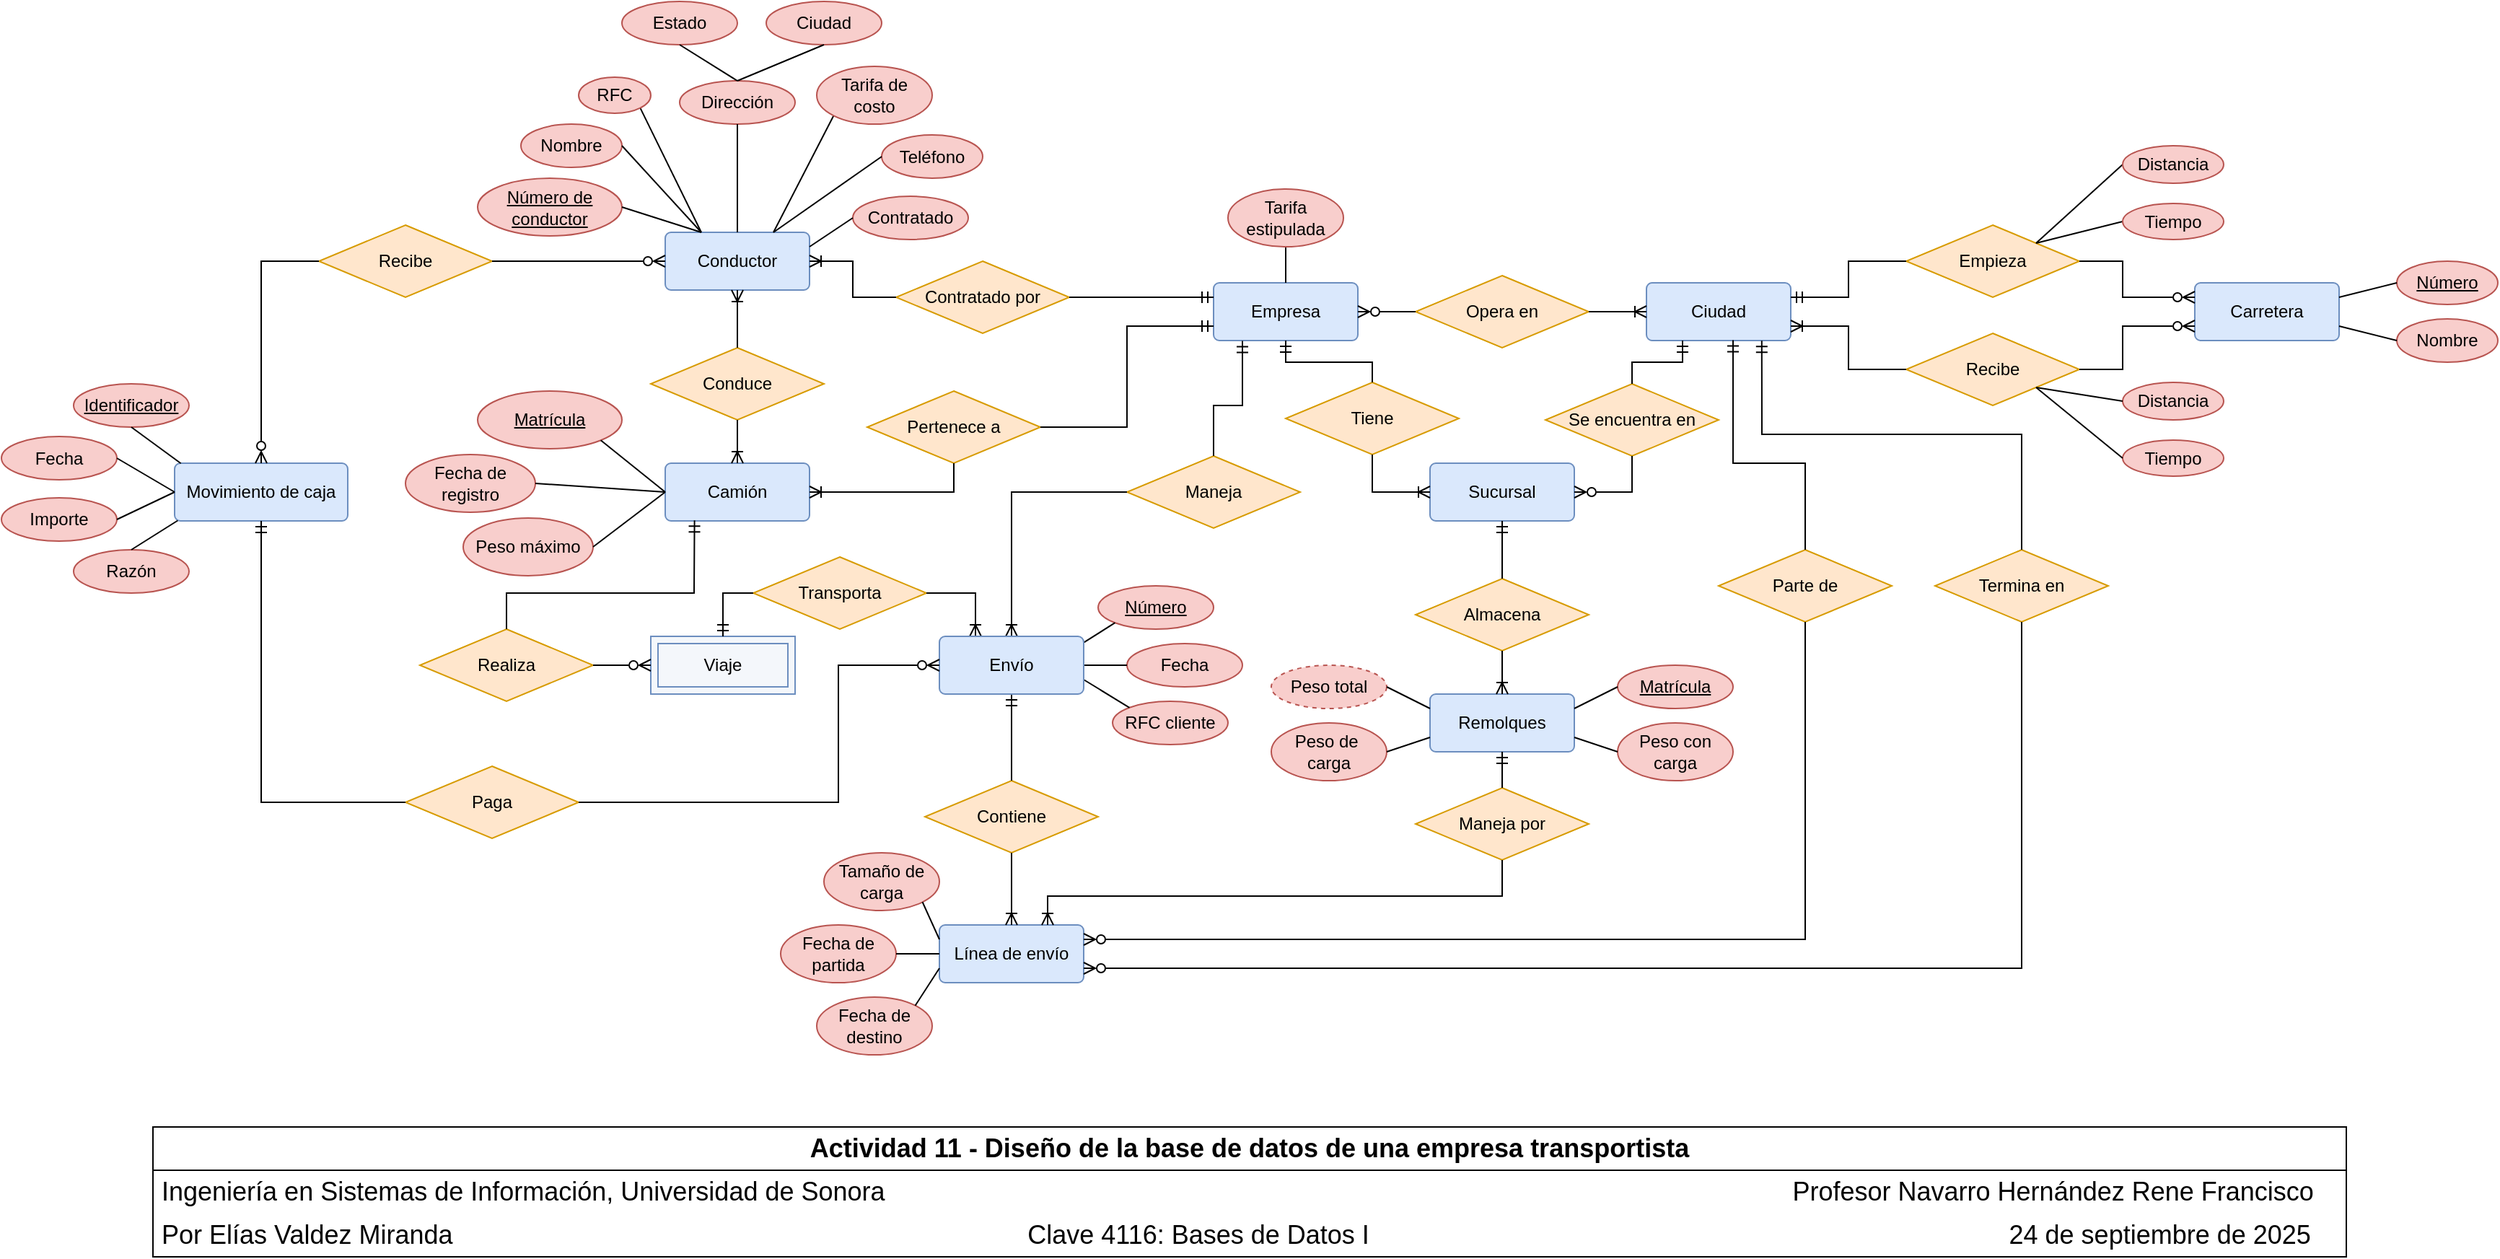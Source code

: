 <mxfile version="28.1.2">
  <diagram name="Página-1" id="q9wKB2y8I9tIrR55UYk9">
    <mxGraphModel dx="1895" dy="1400" grid="1" gridSize="10" guides="1" tooltips="1" connect="1" arrows="1" fold="1" page="1" pageScale="1" pageWidth="1800" pageHeight="950" math="0" shadow="0">
      <root>
        <mxCell id="0" />
        <mxCell id="1" parent="0" />
        <mxCell id="KSBKpyr5LSnVgIoycmXs-1" value="&lt;font style=&quot;font-size: 18px;&quot;&gt;&lt;b&gt;Actividad 11 - Diseño de la base de datos de una empresa transportista&lt;/b&gt;&lt;/font&gt;" style="swimlane;fontStyle=0;childLayout=stackLayout;horizontal=1;startSize=30;horizontalStack=0;resizeParent=1;resizeParentMax=0;resizeLast=0;collapsible=1;marginBottom=0;whiteSpace=wrap;html=1;" parent="1" vertex="1">
          <mxGeometry x="140" y="830" width="1520" height="90" as="geometry" />
        </mxCell>
        <mxCell id="KSBKpyr5LSnVgIoycmXs-3" value="&lt;font style=&quot;font-size: 18px;&quot;&gt;Ingeniería en Sistemas de Información, Universidad de Sonora&lt;span style=&quot;white-space: pre;&quot;&gt;&#x9;&lt;/span&gt;&lt;span style=&quot;white-space: pre;&quot;&gt;&#x9;&lt;/span&gt;&lt;span style=&quot;white-space: pre;&quot;&gt;&#x9;&lt;/span&gt;&lt;span style=&quot;white-space: pre;&quot;&gt;&#x9;&lt;/span&gt;&lt;span style=&quot;white-space: pre;&quot;&gt;&#x9;&lt;/span&gt;&lt;span style=&quot;white-space: pre;&quot;&gt;&#x9;&lt;/span&gt;&lt;span style=&quot;white-space: pre;&quot;&gt;&#x9;&lt;/span&gt;&lt;span style=&quot;white-space: pre;&quot;&gt;&#x9;&lt;/span&gt;&lt;span style=&quot;white-space: pre;&quot;&gt;&#x9;&lt;/span&gt;&lt;span style=&quot;white-space: pre;&quot;&gt;&#x9;&lt;/span&gt;&lt;span style=&quot;white-space: pre;&quot;&gt;&#x9;&lt;span style=&quot;white-space: pre;&quot;&gt;&#x9;&lt;/span&gt;&lt;span style=&quot;white-space: pre;&quot;&gt;&#x9;&lt;/span&gt;&lt;span style=&quot;white-space: pre;&quot;&gt;&#x9;&lt;span style=&quot;white-space: pre;&quot;&gt;&#x9;&lt;span style=&quot;white-space: pre;&quot;&gt;&#x9;&lt;/span&gt; &lt;/span&gt; &lt;/span&gt;&lt;/span&gt;Profesor Navarro Hernández Rene Francisco&lt;/font&gt;" style="text;strokeColor=none;fillColor=none;align=left;verticalAlign=middle;spacingLeft=4;spacingRight=4;overflow=hidden;points=[[0,0.5],[1,0.5]];portConstraint=eastwest;rotatable=0;whiteSpace=wrap;html=1;" parent="KSBKpyr5LSnVgIoycmXs-1" vertex="1">
          <mxGeometry y="30" width="1520" height="30" as="geometry" />
        </mxCell>
        <mxCell id="KSBKpyr5LSnVgIoycmXs-2" value="&lt;font style=&quot;font-size: 18px;&quot;&gt;Por Elías Valdez Miranda&lt;span style=&quot;white-space: pre;&quot;&gt;&#x9;&lt;/span&gt;&lt;span style=&quot;white-space: pre;&quot;&gt;&#x9;&lt;/span&gt;&lt;span style=&quot;white-space: pre;&quot;&gt;&#x9;&lt;/span&gt;&lt;span style=&quot;white-space: pre;&quot;&gt;&#x9;&lt;/span&gt;&lt;span style=&quot;white-space: pre;&quot;&gt;&#x9;&lt;/span&gt;&lt;span style=&quot;white-space: pre;&quot;&gt;&#x9;&lt;/span&gt;&lt;span style=&quot;white-space: pre;&quot;&gt;&#x9;&lt;/span&gt;&lt;span style=&quot;white-space: pre;&quot;&gt;&#x9;&lt;/span&gt;&lt;span style=&quot;white-space: pre;&quot;&gt;&#x9;&lt;/span&gt;&lt;span style=&quot;white-space: pre;&quot;&gt;&#x9;&lt;/span&gt;Clave 4116: Bases de Datos I&lt;span style=&quot;white-space: pre;&quot;&gt;&#x9;&lt;span style=&quot;white-space: pre;&quot;&gt;&#x9;&lt;/span&gt;&lt;span style=&quot;white-space: pre;&quot;&gt;&#x9;&lt;/span&gt;&lt;span style=&quot;white-space: pre;&quot;&gt;&#x9;&lt;/span&gt;&lt;span style=&quot;white-space: pre;&quot;&gt;&#x9;&lt;/span&gt;&lt;span style=&quot;white-space: pre;&quot;&gt;&#x9;&lt;/span&gt;&lt;span style=&quot;white-space: pre;&quot;&gt;&#x9;&lt;span style=&quot;white-space: pre;&quot;&gt;&#x9;&lt;span style=&quot;white-space: pre;&quot;&gt;&#x9;&lt;span style=&quot;white-space: pre;&quot;&gt;&#x9;&lt;span style=&quot;white-space: pre;&quot;&gt;&#x9;&lt;span style=&quot;white-space: pre;&quot;&gt;&#x9;&lt;/span&gt;&lt;/span&gt;&lt;/span&gt;&lt;/span&gt;&lt;/span&gt;&lt;/span&gt;&lt;/span&gt;&lt;span style=&quot;white-space: pre;&quot;&gt;24&lt;/span&gt;&amp;nbsp;de septiembre de 2025&lt;/font&gt;" style="text;strokeColor=none;fillColor=none;align=left;verticalAlign=middle;spacingLeft=4;spacingRight=4;overflow=hidden;points=[[0,0.5],[1,0.5]];portConstraint=eastwest;rotatable=0;whiteSpace=wrap;html=1;" parent="KSBKpyr5LSnVgIoycmXs-1" vertex="1">
          <mxGeometry y="60" width="1520" height="30" as="geometry" />
        </mxCell>
        <mxCell id="ZdwJ0yHTc_Pz8evwpBD1-14" value="Conductor" style="rounded=1;arcSize=10;whiteSpace=wrap;html=1;align=center;fillColor=#dae8fc;strokeColor=#6c8ebf;" parent="1" vertex="1">
          <mxGeometry x="495" y="210" width="100" height="40" as="geometry" />
        </mxCell>
        <mxCell id="k6gAkaUTkc_mp0CV5XvP-1" value="Camión" style="rounded=1;arcSize=10;whiteSpace=wrap;html=1;align=center;fillColor=#dae8fc;strokeColor=#6c8ebf;" parent="1" vertex="1">
          <mxGeometry x="495" y="370" width="100" height="40" as="geometry" />
        </mxCell>
        <mxCell id="k6gAkaUTkc_mp0CV5XvP-2" value="Empresa" style="rounded=1;arcSize=10;whiteSpace=wrap;html=1;align=center;fillColor=#dae8fc;strokeColor=#6c8ebf;" parent="1" vertex="1">
          <mxGeometry x="875" y="245" width="100" height="40" as="geometry" />
        </mxCell>
        <mxCell id="k6gAkaUTkc_mp0CV5XvP-3" value="Conduce" style="shape=rhombus;perimeter=rhombusPerimeter;whiteSpace=wrap;html=1;align=center;fillColor=#ffe6cc;strokeColor=#d79b00;" parent="1" vertex="1">
          <mxGeometry x="485" y="290" width="120" height="50" as="geometry" />
        </mxCell>
        <mxCell id="k6gAkaUTkc_mp0CV5XvP-4" value="Pertenece a" style="shape=rhombus;perimeter=rhombusPerimeter;whiteSpace=wrap;html=1;align=center;fillColor=#ffe6cc;strokeColor=#d79b00;" parent="1" vertex="1">
          <mxGeometry x="635" y="320" width="120" height="50" as="geometry" />
        </mxCell>
        <mxCell id="k6gAkaUTkc_mp0CV5XvP-5" value="Contratado por" style="shape=rhombus;perimeter=rhombusPerimeter;whiteSpace=wrap;html=1;align=center;fillColor=#ffe6cc;strokeColor=#d79b00;" parent="1" vertex="1">
          <mxGeometry x="655" y="230" width="120" height="50" as="geometry" />
        </mxCell>
        <mxCell id="k6gAkaUTkc_mp0CV5XvP-6" value="Ciudad" style="rounded=1;arcSize=10;whiteSpace=wrap;html=1;align=center;fillColor=#dae8fc;strokeColor=#6c8ebf;" parent="1" vertex="1">
          <mxGeometry x="1175" y="245" width="100" height="40" as="geometry" />
        </mxCell>
        <mxCell id="k6gAkaUTkc_mp0CV5XvP-7" value="Carretera" style="rounded=1;arcSize=10;whiteSpace=wrap;html=1;align=center;fillColor=#dae8fc;strokeColor=#6c8ebf;" parent="1" vertex="1">
          <mxGeometry x="1555" y="245" width="100" height="40" as="geometry" />
        </mxCell>
        <mxCell id="k6gAkaUTkc_mp0CV5XvP-8" value="Empieza" style="shape=rhombus;perimeter=rhombusPerimeter;whiteSpace=wrap;html=1;align=center;fillColor=#ffe6cc;strokeColor=#d79b00;" parent="1" vertex="1">
          <mxGeometry x="1355" y="205" width="120" height="50" as="geometry" />
        </mxCell>
        <mxCell id="k6gAkaUTkc_mp0CV5XvP-10" value="" style="endArrow=ERoneToMany;html=1;rounded=0;entryX=0.5;entryY=1;entryDx=0;entryDy=0;exitX=0.5;exitY=0;exitDx=0;exitDy=0;endFill=0;" parent="1" source="k6gAkaUTkc_mp0CV5XvP-3" target="ZdwJ0yHTc_Pz8evwpBD1-14" edge="1">
          <mxGeometry width="50" height="50" relative="1" as="geometry">
            <mxPoint x="575" y="390" as="sourcePoint" />
            <mxPoint x="625" y="340" as="targetPoint" />
          </mxGeometry>
        </mxCell>
        <mxCell id="k6gAkaUTkc_mp0CV5XvP-11" value="" style="endArrow=ERoneToMany;html=1;rounded=0;exitX=0.5;exitY=1;exitDx=0;exitDy=0;endFill=0;entryX=0.5;entryY=0;entryDx=0;entryDy=0;" parent="1" source="k6gAkaUTkc_mp0CV5XvP-3" target="k6gAkaUTkc_mp0CV5XvP-1" edge="1">
          <mxGeometry width="50" height="50" relative="1" as="geometry">
            <mxPoint x="575" y="390" as="sourcePoint" />
            <mxPoint x="525" y="360" as="targetPoint" />
          </mxGeometry>
        </mxCell>
        <mxCell id="k6gAkaUTkc_mp0CV5XvP-15" value="" style="endArrow=ERoneToMany;html=1;rounded=0;entryX=1;entryY=0.5;entryDx=0;entryDy=0;exitX=0;exitY=0.5;exitDx=0;exitDy=0;endFill=0;" parent="1" source="k6gAkaUTkc_mp0CV5XvP-5" target="ZdwJ0yHTc_Pz8evwpBD1-14" edge="1">
          <mxGeometry width="50" height="50" relative="1" as="geometry">
            <mxPoint x="575" y="330" as="sourcePoint" />
            <mxPoint x="625" y="280" as="targetPoint" />
            <Array as="points">
              <mxPoint x="625" y="255" />
              <mxPoint x="625" y="230" />
            </Array>
          </mxGeometry>
        </mxCell>
        <mxCell id="k6gAkaUTkc_mp0CV5XvP-16" value="" style="endArrow=ERmandOne;html=1;rounded=0;endFill=0;entryX=0;entryY=0.5;entryDx=0;entryDy=0;exitX=1;exitY=0.5;exitDx=0;exitDy=0;" parent="1" source="k6gAkaUTkc_mp0CV5XvP-5" edge="1">
          <mxGeometry width="50" height="50" relative="1" as="geometry">
            <mxPoint x="785" y="260" as="sourcePoint" />
            <mxPoint x="875" y="255.0" as="targetPoint" />
          </mxGeometry>
        </mxCell>
        <mxCell id="k6gAkaUTkc_mp0CV5XvP-17" value="" style="endArrow=ERoneToMany;html=1;rounded=0;exitX=0.5;exitY=1;exitDx=0;exitDy=0;endFill=0;entryX=1;entryY=0.5;entryDx=0;entryDy=0;" parent="1" source="k6gAkaUTkc_mp0CV5XvP-4" target="k6gAkaUTkc_mp0CV5XvP-1" edge="1">
          <mxGeometry width="50" height="50" relative="1" as="geometry">
            <mxPoint x="575" y="330" as="sourcePoint" />
            <mxPoint x="625" y="380" as="targetPoint" />
            <Array as="points">
              <mxPoint x="695" y="390" />
            </Array>
          </mxGeometry>
        </mxCell>
        <mxCell id="k6gAkaUTkc_mp0CV5XvP-18" value="" style="endArrow=ERmandOne;html=1;rounded=0;exitX=1;exitY=0.5;exitDx=0;exitDy=0;endFill=0;entryX=0;entryY=0.75;entryDx=0;entryDy=0;" parent="1" source="k6gAkaUTkc_mp0CV5XvP-4" target="k6gAkaUTkc_mp0CV5XvP-2" edge="1">
          <mxGeometry width="50" height="50" relative="1" as="geometry">
            <mxPoint x="575" y="330" as="sourcePoint" />
            <mxPoint x="825" y="320" as="targetPoint" />
            <Array as="points">
              <mxPoint x="815" y="345" />
              <mxPoint x="815" y="275" />
            </Array>
          </mxGeometry>
        </mxCell>
        <mxCell id="k6gAkaUTkc_mp0CV5XvP-19" value="Opera en" style="shape=rhombus;perimeter=rhombusPerimeter;whiteSpace=wrap;html=1;align=center;fillColor=#ffe6cc;strokeColor=#d79b00;" parent="1" vertex="1">
          <mxGeometry x="1015" y="240" width="120" height="50" as="geometry" />
        </mxCell>
        <mxCell id="k6gAkaUTkc_mp0CV5XvP-20" value="" style="endArrow=ERzeroToMany;html=1;rounded=0;exitX=0;exitY=0.5;exitDx=0;exitDy=0;endFill=0;entryX=1;entryY=0.5;entryDx=0;entryDy=0;" parent="1" source="k6gAkaUTkc_mp0CV5XvP-19" target="k6gAkaUTkc_mp0CV5XvP-2" edge="1">
          <mxGeometry width="50" height="50" relative="1" as="geometry">
            <mxPoint x="905" y="260" as="sourcePoint" />
            <mxPoint x="1005" y="270" as="targetPoint" />
          </mxGeometry>
        </mxCell>
        <mxCell id="k6gAkaUTkc_mp0CV5XvP-21" value="" style="endArrow=ERoneToMany;html=1;rounded=0;exitX=1;exitY=0.5;exitDx=0;exitDy=0;endFill=0;entryX=0;entryY=0.5;entryDx=0;entryDy=0;" parent="1" source="k6gAkaUTkc_mp0CV5XvP-19" target="k6gAkaUTkc_mp0CV5XvP-6" edge="1">
          <mxGeometry width="50" height="50" relative="1" as="geometry">
            <mxPoint x="905" y="260" as="sourcePoint" />
            <mxPoint x="1155" y="280" as="targetPoint" />
          </mxGeometry>
        </mxCell>
        <mxCell id="k6gAkaUTkc_mp0CV5XvP-22" value="" style="endArrow=ERmandOne;html=1;rounded=0;exitX=0;exitY=0.5;exitDx=0;exitDy=0;endFill=0;entryX=1;entryY=0.25;entryDx=0;entryDy=0;" parent="1" source="k6gAkaUTkc_mp0CV5XvP-8" target="k6gAkaUTkc_mp0CV5XvP-6" edge="1">
          <mxGeometry width="50" height="50" relative="1" as="geometry">
            <mxPoint x="1295" y="335" as="sourcePoint" />
            <mxPoint x="1285" y="250" as="targetPoint" />
            <Array as="points">
              <mxPoint x="1315" y="230" />
              <mxPoint x="1315" y="255" />
            </Array>
          </mxGeometry>
        </mxCell>
        <mxCell id="k6gAkaUTkc_mp0CV5XvP-23" value="" style="endArrow=ERzeroToMany;html=1;rounded=0;entryX=0;entryY=0.25;entryDx=0;entryDy=0;exitX=1;exitY=0.5;exitDx=0;exitDy=0;endFill=0;" parent="1" source="k6gAkaUTkc_mp0CV5XvP-8" target="k6gAkaUTkc_mp0CV5XvP-7" edge="1">
          <mxGeometry width="50" height="50" relative="1" as="geometry">
            <mxPoint x="1515" y="230" as="sourcePoint" />
            <mxPoint x="1425" y="285" as="targetPoint" />
            <Array as="points">
              <mxPoint x="1505" y="230" />
              <mxPoint x="1505" y="255" />
            </Array>
          </mxGeometry>
        </mxCell>
        <mxCell id="k6gAkaUTkc_mp0CV5XvP-24" value="Sucursal" style="rounded=1;arcSize=10;whiteSpace=wrap;html=1;align=center;fillColor=#dae8fc;strokeColor=#6c8ebf;" parent="1" vertex="1">
          <mxGeometry x="1025" y="370" width="100" height="40" as="geometry" />
        </mxCell>
        <mxCell id="k6gAkaUTkc_mp0CV5XvP-25" value="Almacena" style="shape=rhombus;perimeter=rhombusPerimeter;whiteSpace=wrap;html=1;align=center;fillColor=#ffe6cc;strokeColor=#d79b00;" parent="1" vertex="1">
          <mxGeometry x="1015" y="450" width="120" height="50" as="geometry" />
        </mxCell>
        <mxCell id="k6gAkaUTkc_mp0CV5XvP-26" value="Remolques" style="rounded=1;arcSize=10;whiteSpace=wrap;html=1;align=center;fillColor=#dae8fc;strokeColor=#6c8ebf;" parent="1" vertex="1">
          <mxGeometry x="1025" y="530" width="100" height="40" as="geometry" />
        </mxCell>
        <mxCell id="k6gAkaUTkc_mp0CV5XvP-29" value="Tiene" style="shape=rhombus;perimeter=rhombusPerimeter;whiteSpace=wrap;html=1;align=center;fillColor=#ffe6cc;strokeColor=#d79b00;" parent="1" vertex="1">
          <mxGeometry x="925" y="314" width="120" height="50" as="geometry" />
        </mxCell>
        <mxCell id="k6gAkaUTkc_mp0CV5XvP-30" value="Se encuentra en" style="shape=rhombus;perimeter=rhombusPerimeter;whiteSpace=wrap;html=1;align=center;fillColor=#ffe6cc;strokeColor=#d79b00;" parent="1" vertex="1">
          <mxGeometry x="1105" y="315" width="120" height="50" as="geometry" />
        </mxCell>
        <mxCell id="k6gAkaUTkc_mp0CV5XvP-31" value="" style="endArrow=ERmandOne;html=1;rounded=0;entryX=0.5;entryY=1;entryDx=0;entryDy=0;exitX=0.5;exitY=0;exitDx=0;exitDy=0;endFill=0;" parent="1" source="k6gAkaUTkc_mp0CV5XvP-29" target="k6gAkaUTkc_mp0CV5XvP-2" edge="1">
          <mxGeometry width="50" height="50" relative="1" as="geometry">
            <mxPoint x="995" y="370" as="sourcePoint" />
            <mxPoint x="1045" y="320" as="targetPoint" />
            <Array as="points">
              <mxPoint x="985" y="300" />
              <mxPoint x="925" y="300" />
            </Array>
          </mxGeometry>
        </mxCell>
        <mxCell id="k6gAkaUTkc_mp0CV5XvP-32" value="" style="endArrow=ERmandOne;html=1;rounded=0;entryX=0.25;entryY=1;entryDx=0;entryDy=0;exitX=0.5;exitY=0;exitDx=0;exitDy=0;endFill=0;" parent="1" source="k6gAkaUTkc_mp0CV5XvP-30" target="k6gAkaUTkc_mp0CV5XvP-6" edge="1">
          <mxGeometry width="50" height="50" relative="1" as="geometry">
            <mxPoint x="995" y="370" as="sourcePoint" />
            <mxPoint x="1045" y="320" as="targetPoint" />
            <Array as="points">
              <mxPoint x="1165" y="300" />
              <mxPoint x="1200" y="300" />
            </Array>
          </mxGeometry>
        </mxCell>
        <mxCell id="k6gAkaUTkc_mp0CV5XvP-33" value="" style="endArrow=ERoneToMany;html=1;rounded=0;exitX=0.5;exitY=1;exitDx=0;exitDy=0;entryX=0;entryY=0.5;entryDx=0;entryDy=0;endFill=0;" parent="1" source="k6gAkaUTkc_mp0CV5XvP-29" target="k6gAkaUTkc_mp0CV5XvP-24" edge="1">
          <mxGeometry width="50" height="50" relative="1" as="geometry">
            <mxPoint x="995" y="370" as="sourcePoint" />
            <mxPoint x="1055" y="360" as="targetPoint" />
            <Array as="points">
              <mxPoint x="985" y="390" />
            </Array>
          </mxGeometry>
        </mxCell>
        <mxCell id="k6gAkaUTkc_mp0CV5XvP-34" value="" style="endArrow=ERzeroToMany;html=1;rounded=0;exitX=0.5;exitY=1;exitDx=0;exitDy=0;endFill=0;entryX=1;entryY=0.5;entryDx=0;entryDy=0;" parent="1" source="k6gAkaUTkc_mp0CV5XvP-30" target="k6gAkaUTkc_mp0CV5XvP-24" edge="1">
          <mxGeometry width="50" height="50" relative="1" as="geometry">
            <mxPoint x="1095" y="350" as="sourcePoint" />
            <mxPoint x="1155" y="380" as="targetPoint" />
            <Array as="points">
              <mxPoint x="1165" y="390" />
            </Array>
          </mxGeometry>
        </mxCell>
        <mxCell id="k6gAkaUTkc_mp0CV5XvP-35" value="" style="endArrow=ERmandOne;html=1;rounded=0;entryX=0.5;entryY=1;entryDx=0;entryDy=0;exitX=0.5;exitY=0;exitDx=0;exitDy=0;endFill=0;" parent="1" source="k6gAkaUTkc_mp0CV5XvP-25" target="k6gAkaUTkc_mp0CV5XvP-24" edge="1">
          <mxGeometry width="50" height="50" relative="1" as="geometry">
            <mxPoint x="995" y="340" as="sourcePoint" />
            <mxPoint x="1045" y="290" as="targetPoint" />
          </mxGeometry>
        </mxCell>
        <mxCell id="k6gAkaUTkc_mp0CV5XvP-36" value="" style="endArrow=ERoneToMany;html=1;rounded=0;exitX=0.5;exitY=1;exitDx=0;exitDy=0;entryX=0.5;entryY=0;entryDx=0;entryDy=0;endFill=0;" parent="1" source="k6gAkaUTkc_mp0CV5XvP-25" target="k6gAkaUTkc_mp0CV5XvP-26" edge="1">
          <mxGeometry width="50" height="50" relative="1" as="geometry">
            <mxPoint x="995" y="340" as="sourcePoint" />
            <mxPoint x="1045" y="290" as="targetPoint" />
          </mxGeometry>
        </mxCell>
        <mxCell id="k6gAkaUTkc_mp0CV5XvP-48" value="Línea de envío" style="rounded=1;arcSize=10;whiteSpace=wrap;html=1;align=center;fillColor=#dae8fc;strokeColor=#6c8ebf;" parent="1" vertex="1">
          <mxGeometry x="685" y="690" width="100" height="40" as="geometry" />
        </mxCell>
        <mxCell id="k6gAkaUTkc_mp0CV5XvP-62" value="Movimiento de caja" style="rounded=1;arcSize=10;whiteSpace=wrap;html=1;align=center;fillColor=#dae8fc;strokeColor=#6c8ebf;" parent="1" vertex="1">
          <mxGeometry x="155" y="370" width="120" height="40" as="geometry" />
        </mxCell>
        <mxCell id="k6gAkaUTkc_mp0CV5XvP-64" value="Recibe" style="shape=rhombus;perimeter=rhombusPerimeter;whiteSpace=wrap;html=1;align=center;fillColor=#ffe6cc;strokeColor=#d79b00;" parent="1" vertex="1">
          <mxGeometry x="1355" y="280" width="120" height="50" as="geometry" />
        </mxCell>
        <mxCell id="5jimEdN-B-V5lsOgfbOn-3" value="" style="endArrow=ERoneToMany;html=1;rounded=0;entryX=1;entryY=0.75;entryDx=0;entryDy=0;endFill=0;exitX=0;exitY=0.5;exitDx=0;exitDy=0;" parent="1" source="k6gAkaUTkc_mp0CV5XvP-64" target="k6gAkaUTkc_mp0CV5XvP-6" edge="1">
          <mxGeometry width="50" height="50" relative="1" as="geometry">
            <mxPoint x="1345" y="280" as="sourcePoint" />
            <mxPoint x="1325" y="310" as="targetPoint" />
            <Array as="points">
              <mxPoint x="1315" y="305" />
              <mxPoint x="1315" y="275" />
            </Array>
          </mxGeometry>
        </mxCell>
        <mxCell id="5jimEdN-B-V5lsOgfbOn-4" value="" style="endArrow=ERzeroToMany;html=1;rounded=0;exitX=1;exitY=0.5;exitDx=0;exitDy=0;endFill=0;entryX=0;entryY=0.75;entryDx=0;entryDy=0;" parent="1" source="k6gAkaUTkc_mp0CV5XvP-64" target="k6gAkaUTkc_mp0CV5XvP-7" edge="1">
          <mxGeometry width="50" height="50" relative="1" as="geometry">
            <mxPoint x="1355" y="360" as="sourcePoint" />
            <mxPoint x="1525" y="290" as="targetPoint" />
            <Array as="points">
              <mxPoint x="1505" y="305" />
              <mxPoint x="1505" y="275" />
            </Array>
          </mxGeometry>
        </mxCell>
        <mxCell id="5jimEdN-B-V5lsOgfbOn-5" value="Maneja" style="shape=rhombus;perimeter=rhombusPerimeter;whiteSpace=wrap;html=1;align=center;fillColor=#ffe6cc;strokeColor=#d79b00;" parent="1" vertex="1">
          <mxGeometry x="815" y="365" width="120" height="50" as="geometry" />
        </mxCell>
        <mxCell id="5jimEdN-B-V5lsOgfbOn-6" value="" style="endArrow=ERmandOne;html=1;rounded=0;exitX=0.5;exitY=0;exitDx=0;exitDy=0;endFill=0;entryX=0.2;entryY=1.005;entryDx=0;entryDy=0;entryPerimeter=0;" parent="1" source="5jimEdN-B-V5lsOgfbOn-5" target="k6gAkaUTkc_mp0CV5XvP-2" edge="1">
          <mxGeometry width="50" height="50" relative="1" as="geometry">
            <mxPoint x="895" y="360" as="sourcePoint" />
            <mxPoint x="895" y="290" as="targetPoint" />
            <Array as="points">
              <mxPoint x="875" y="330" />
              <mxPoint x="895" y="330" />
            </Array>
          </mxGeometry>
        </mxCell>
        <mxCell id="5jimEdN-B-V5lsOgfbOn-7" value="" style="endArrow=ERoneToMany;html=1;rounded=0;exitX=0;exitY=0.5;exitDx=0;exitDy=0;endFill=0;entryX=0.5;entryY=0;entryDx=0;entryDy=0;" parent="1" source="5jimEdN-B-V5lsOgfbOn-5" target="k6gAkaUTkc_mp0CV5XvP-37" edge="1">
          <mxGeometry width="50" height="50" relative="1" as="geometry">
            <mxPoint x="785" y="495" as="sourcePoint" />
            <mxPoint x="725" y="460" as="targetPoint" />
            <Array as="points">
              <mxPoint x="735" y="390" />
            </Array>
          </mxGeometry>
        </mxCell>
        <mxCell id="5jimEdN-B-V5lsOgfbOn-10" value="Maneja por" style="shape=rhombus;perimeter=rhombusPerimeter;whiteSpace=wrap;html=1;align=center;fillColor=#ffe6cc;strokeColor=#d79b00;" parent="1" vertex="1">
          <mxGeometry x="1015" y="595" width="120" height="50" as="geometry" />
        </mxCell>
        <mxCell id="5jimEdN-B-V5lsOgfbOn-11" value="" style="endArrow=ERmandOne;html=1;rounded=0;entryX=0.5;entryY=1;entryDx=0;entryDy=0;exitX=0.5;exitY=0;exitDx=0;exitDy=0;endFill=0;" parent="1" source="5jimEdN-B-V5lsOgfbOn-10" target="k6gAkaUTkc_mp0CV5XvP-26" edge="1">
          <mxGeometry width="50" height="50" relative="1" as="geometry">
            <mxPoint x="915" y="510" as="sourcePoint" />
            <mxPoint x="965" y="460" as="targetPoint" />
          </mxGeometry>
        </mxCell>
        <mxCell id="5jimEdN-B-V5lsOgfbOn-17" value="Viaje" style="shape=ext;margin=3;double=1;whiteSpace=wrap;html=1;align=center;fillColor=light-dark(#f4f7fb, #1d293b);strokeColor=#6c8ebf;" parent="1" vertex="1">
          <mxGeometry x="485" y="490" width="100" height="40" as="geometry" />
        </mxCell>
        <mxCell id="5jimEdN-B-V5lsOgfbOn-18" value="" style="endArrow=ERoneToMany;html=1;rounded=0;entryX=0.75;entryY=0;entryDx=0;entryDy=0;endFill=0;exitX=0.5;exitY=1;exitDx=0;exitDy=0;" parent="1" source="5jimEdN-B-V5lsOgfbOn-10" target="k6gAkaUTkc_mp0CV5XvP-48" edge="1">
          <mxGeometry width="50" height="50" relative="1" as="geometry">
            <mxPoint x="905" y="660" as="sourcePoint" />
            <mxPoint x="875" y="450" as="targetPoint" />
            <Array as="points">
              <mxPoint x="1075" y="670" />
              <mxPoint x="760" y="670" />
            </Array>
          </mxGeometry>
        </mxCell>
        <mxCell id="5jimEdN-B-V5lsOgfbOn-19" value="Transporta" style="shape=rhombus;perimeter=rhombusPerimeter;whiteSpace=wrap;html=1;align=center;fillColor=#ffe6cc;strokeColor=#d79b00;" parent="1" vertex="1">
          <mxGeometry x="556" y="435" width="120" height="50" as="geometry" />
        </mxCell>
        <mxCell id="5jimEdN-B-V5lsOgfbOn-20" value="Contiene" style="shape=rhombus;perimeter=rhombusPerimeter;whiteSpace=wrap;html=1;align=center;fillColor=#ffe6cc;strokeColor=#d79b00;" parent="1" vertex="1">
          <mxGeometry x="675" y="590" width="120" height="50" as="geometry" />
        </mxCell>
        <mxCell id="5jimEdN-B-V5lsOgfbOn-21" value="Realiza" style="shape=rhombus;perimeter=rhombusPerimeter;whiteSpace=wrap;html=1;align=center;fillColor=#ffe6cc;strokeColor=#d79b00;" parent="1" vertex="1">
          <mxGeometry x="325" y="485" width="120" height="50" as="geometry" />
        </mxCell>
        <mxCell id="5jimEdN-B-V5lsOgfbOn-25" value="" style="endArrow=ERmandOne;html=1;rounded=0;entryX=0.5;entryY=1;entryDx=0;entryDy=0;exitX=0.5;exitY=0;exitDx=0;exitDy=0;endFill=0;" parent="1" source="5jimEdN-B-V5lsOgfbOn-20" target="k6gAkaUTkc_mp0CV5XvP-37" edge="1">
          <mxGeometry width="50" height="50" relative="1" as="geometry">
            <mxPoint x="715" y="580" as="sourcePoint" />
            <mxPoint x="765" y="530" as="targetPoint" />
          </mxGeometry>
        </mxCell>
        <mxCell id="5jimEdN-B-V5lsOgfbOn-30" value="" style="endArrow=ERoneToMany;html=1;rounded=0;exitX=0.5;exitY=1;exitDx=0;exitDy=0;endFill=0;entryX=0.5;entryY=0;entryDx=0;entryDy=0;" parent="1" source="5jimEdN-B-V5lsOgfbOn-20" target="k6gAkaUTkc_mp0CV5XvP-48" edge="1">
          <mxGeometry width="50" height="50" relative="1" as="geometry">
            <mxPoint x="675" y="580" as="sourcePoint" />
            <mxPoint x="765" y="660" as="targetPoint" />
          </mxGeometry>
        </mxCell>
        <mxCell id="5jimEdN-B-V5lsOgfbOn-34" value="Parte de" style="shape=rhombus;perimeter=rhombusPerimeter;whiteSpace=wrap;html=1;align=center;fillColor=#ffe6cc;strokeColor=#d79b00;" parent="1" vertex="1">
          <mxGeometry x="1225" y="430" width="120" height="50" as="geometry" />
        </mxCell>
        <mxCell id="5jimEdN-B-V5lsOgfbOn-35" value="Termina en" style="shape=rhombus;perimeter=rhombusPerimeter;whiteSpace=wrap;html=1;align=center;fillColor=#ffe6cc;strokeColor=#d79b00;" parent="1" vertex="1">
          <mxGeometry x="1375" y="430" width="120" height="50" as="geometry" />
        </mxCell>
        <mxCell id="5jimEdN-B-V5lsOgfbOn-38" value="" style="endArrow=ERmandOne;html=1;rounded=0;entryX=0.6;entryY=0.995;entryDx=0;entryDy=0;exitX=0.5;exitY=0;exitDx=0;exitDy=0;endFill=0;entryPerimeter=0;" parent="1" source="5jimEdN-B-V5lsOgfbOn-34" target="k6gAkaUTkc_mp0CV5XvP-6" edge="1">
          <mxGeometry width="50" height="50" relative="1" as="geometry">
            <mxPoint x="1135" y="480" as="sourcePoint" />
            <mxPoint x="1185" y="430" as="targetPoint" />
            <Array as="points">
              <mxPoint x="1285" y="370" />
              <mxPoint x="1235" y="370" />
            </Array>
          </mxGeometry>
        </mxCell>
        <mxCell id="5jimEdN-B-V5lsOgfbOn-39" value="" style="endArrow=ERmandOne;html=1;rounded=0;entryX=0.799;entryY=1.002;entryDx=0;entryDy=0;exitX=0.5;exitY=0;exitDx=0;exitDy=0;endFill=0;entryPerimeter=0;" parent="1" source="5jimEdN-B-V5lsOgfbOn-35" target="k6gAkaUTkc_mp0CV5XvP-6" edge="1">
          <mxGeometry width="50" height="50" relative="1" as="geometry">
            <mxPoint x="1135" y="480" as="sourcePoint" />
            <mxPoint x="1185" y="430" as="targetPoint" />
            <Array as="points">
              <mxPoint x="1435" y="350" />
              <mxPoint x="1255" y="350" />
            </Array>
          </mxGeometry>
        </mxCell>
        <mxCell id="5jimEdN-B-V5lsOgfbOn-40" value="Paga" style="shape=rhombus;perimeter=rhombusPerimeter;whiteSpace=wrap;html=1;align=center;fillColor=#ffe6cc;strokeColor=#d79b00;" parent="1" vertex="1">
          <mxGeometry x="315" y="580" width="120" height="50" as="geometry" />
        </mxCell>
        <mxCell id="5jimEdN-B-V5lsOgfbOn-41" value="Recibe" style="shape=rhombus;perimeter=rhombusPerimeter;whiteSpace=wrap;html=1;align=center;fillColor=#ffe6cc;strokeColor=#d79b00;" parent="1" vertex="1">
          <mxGeometry x="255" y="205" width="120" height="50" as="geometry" />
        </mxCell>
        <mxCell id="5jimEdN-B-V5lsOgfbOn-42" value="" style="endArrow=ERzeroToMany;html=1;rounded=0;entryX=0.5;entryY=0;entryDx=0;entryDy=0;endFill=0;exitX=0;exitY=0.5;exitDx=0;exitDy=0;" parent="1" source="5jimEdN-B-V5lsOgfbOn-41" target="k6gAkaUTkc_mp0CV5XvP-62" edge="1">
          <mxGeometry width="50" height="50" relative="1" as="geometry">
            <mxPoint x="225" y="320" as="sourcePoint" />
            <mxPoint x="755" y="450" as="targetPoint" />
            <Array as="points">
              <mxPoint x="215" y="230" />
            </Array>
          </mxGeometry>
        </mxCell>
        <mxCell id="5jimEdN-B-V5lsOgfbOn-43" value="" style="endArrow=ERzeroToMany;html=1;rounded=0;exitX=1;exitY=0.5;exitDx=0;exitDy=0;entryX=0;entryY=0.5;entryDx=0;entryDy=0;endFill=0;" parent="1" source="5jimEdN-B-V5lsOgfbOn-41" target="ZdwJ0yHTc_Pz8evwpBD1-14" edge="1">
          <mxGeometry width="50" height="50" relative="1" as="geometry">
            <mxPoint x="615" y="500" as="sourcePoint" />
            <mxPoint x="665" y="450" as="targetPoint" />
          </mxGeometry>
        </mxCell>
        <mxCell id="5jimEdN-B-V5lsOgfbOn-45" value="" style="endArrow=ERmandOne;html=1;rounded=0;entryX=0.5;entryY=1;entryDx=0;entryDy=0;endFill=0;exitX=0;exitY=0.5;exitDx=0;exitDy=0;" parent="1" source="5jimEdN-B-V5lsOgfbOn-40" target="k6gAkaUTkc_mp0CV5XvP-62" edge="1">
          <mxGeometry width="50" height="50" relative="1" as="geometry">
            <mxPoint x="125" y="570" as="sourcePoint" />
            <mxPoint x="305" y="480" as="targetPoint" />
            <Array as="points">
              <mxPoint x="215" y="605" />
            </Array>
          </mxGeometry>
        </mxCell>
        <mxCell id="5jimEdN-B-V5lsOgfbOn-47" value="" style="endArrow=ERoneToMany;html=1;rounded=0;entryX=0.25;entryY=0;entryDx=0;entryDy=0;exitX=1;exitY=0.5;exitDx=0;exitDy=0;endFill=0;" parent="1" source="5jimEdN-B-V5lsOgfbOn-19" target="k6gAkaUTkc_mp0CV5XvP-37" edge="1">
          <mxGeometry width="50" height="50" relative="1" as="geometry">
            <mxPoint x="545" y="530" as="sourcePoint" />
            <mxPoint x="595" y="480" as="targetPoint" />
            <Array as="points">
              <mxPoint x="710" y="460" />
            </Array>
          </mxGeometry>
        </mxCell>
        <mxCell id="5jimEdN-B-V5lsOgfbOn-48" value="" style="endArrow=ERmandOne;html=1;rounded=0;entryX=0.203;entryY=0.99;entryDx=0;entryDy=0;exitX=0.5;exitY=0;exitDx=0;exitDy=0;endFill=0;entryPerimeter=0;" parent="1" source="5jimEdN-B-V5lsOgfbOn-21" target="k6gAkaUTkc_mp0CV5XvP-1" edge="1">
          <mxGeometry width="50" height="50" relative="1" as="geometry">
            <mxPoint x="545" y="530" as="sourcePoint" />
            <mxPoint x="595" y="480" as="targetPoint" />
            <Array as="points">
              <mxPoint x="385" y="460" />
              <mxPoint x="515" y="460" />
            </Array>
          </mxGeometry>
        </mxCell>
        <mxCell id="5jimEdN-B-V5lsOgfbOn-49" value="" style="endArrow=ERzeroToMany;html=1;rounded=0;exitX=1;exitY=0.5;exitDx=0;exitDy=0;entryX=0;entryY=0.5;entryDx=0;entryDy=0;endFill=0;" parent="1" source="5jimEdN-B-V5lsOgfbOn-21" target="5jimEdN-B-V5lsOgfbOn-17" edge="1">
          <mxGeometry width="50" height="50" relative="1" as="geometry">
            <mxPoint x="545" y="530" as="sourcePoint" />
            <mxPoint x="595" y="480" as="targetPoint" />
          </mxGeometry>
        </mxCell>
        <mxCell id="5jimEdN-B-V5lsOgfbOn-50" value="" style="endArrow=ERmandOne;html=1;rounded=0;exitX=0;exitY=0.5;exitDx=0;exitDy=0;endFill=0;entryX=0.5;entryY=0;entryDx=0;entryDy=0;" parent="1" source="5jimEdN-B-V5lsOgfbOn-19" target="5jimEdN-B-V5lsOgfbOn-17" edge="1">
          <mxGeometry width="50" height="50" relative="1" as="geometry">
            <mxPoint x="545" y="530" as="sourcePoint" />
            <mxPoint x="525" y="480" as="targetPoint" />
            <Array as="points">
              <mxPoint x="535" y="460" />
            </Array>
          </mxGeometry>
        </mxCell>
        <mxCell id="XFZ_bY-56fwhlHVYq8WO-1" value="Fecha de registro" style="ellipse;whiteSpace=wrap;html=1;align=center;fillColor=#f8cecc;strokeColor=#b85450;" parent="1" vertex="1">
          <mxGeometry x="315" y="364" width="90" height="40" as="geometry" />
        </mxCell>
        <mxCell id="XFZ_bY-56fwhlHVYq8WO-2" value="Matrícula" style="ellipse;whiteSpace=wrap;html=1;align=center;fontStyle=4;fillColor=#f8cecc;strokeColor=#b85450;" parent="1" vertex="1">
          <mxGeometry x="365" y="320" width="100" height="40" as="geometry" />
        </mxCell>
        <mxCell id="XFZ_bY-56fwhlHVYq8WO-3" value="Peso máximo" style="ellipse;whiteSpace=wrap;html=1;align=center;fillColor=#f8cecc;strokeColor=#b85450;" parent="1" vertex="1">
          <mxGeometry x="355" y="408" width="90" height="40" as="geometry" />
        </mxCell>
        <mxCell id="XFZ_bY-56fwhlHVYq8WO-4" value="" style="endArrow=none;html=1;rounded=0;entryX=1;entryY=1;entryDx=0;entryDy=0;exitX=0;exitY=0.5;exitDx=0;exitDy=0;" parent="1" source="k6gAkaUTkc_mp0CV5XvP-1" target="XFZ_bY-56fwhlHVYq8WO-2" edge="1">
          <mxGeometry width="50" height="50" relative="1" as="geometry">
            <mxPoint x="285" y="380" as="sourcePoint" />
            <mxPoint x="335" y="330" as="targetPoint" />
          </mxGeometry>
        </mxCell>
        <mxCell id="XFZ_bY-56fwhlHVYq8WO-5" value="" style="endArrow=none;html=1;rounded=0;exitX=1;exitY=0.5;exitDx=0;exitDy=0;entryX=0;entryY=0.5;entryDx=0;entryDy=0;" parent="1" source="XFZ_bY-56fwhlHVYq8WO-1" target="k6gAkaUTkc_mp0CV5XvP-1" edge="1">
          <mxGeometry width="50" height="50" relative="1" as="geometry">
            <mxPoint x="285" y="380" as="sourcePoint" />
            <mxPoint x="335" y="330" as="targetPoint" />
          </mxGeometry>
        </mxCell>
        <mxCell id="XFZ_bY-56fwhlHVYq8WO-6" value="" style="endArrow=none;html=1;rounded=0;entryX=0;entryY=0.5;entryDx=0;entryDy=0;exitX=1;exitY=0.5;exitDx=0;exitDy=0;" parent="1" source="XFZ_bY-56fwhlHVYq8WO-3" target="k6gAkaUTkc_mp0CV5XvP-1" edge="1">
          <mxGeometry width="50" height="50" relative="1" as="geometry">
            <mxPoint x="355" y="430" as="sourcePoint" />
            <mxPoint x="405" y="380" as="targetPoint" />
          </mxGeometry>
        </mxCell>
        <mxCell id="XFZ_bY-56fwhlHVYq8WO-7" value="" style="endArrow=none;html=1;rounded=0;exitX=0.5;exitY=0;exitDx=0;exitDy=0;entryX=0.5;entryY=1;entryDx=0;entryDy=0;" parent="1" source="k6gAkaUTkc_mp0CV5XvP-2" target="XFZ_bY-56fwhlHVYq8WO-8" edge="1">
          <mxGeometry width="50" height="50" relative="1" as="geometry">
            <mxPoint x="570" y="248" as="sourcePoint" />
            <mxPoint x="545" y="240" as="targetPoint" />
          </mxGeometry>
        </mxCell>
        <mxCell id="XFZ_bY-56fwhlHVYq8WO-8" value="Tarifa estipulada" style="ellipse;whiteSpace=wrap;html=1;align=center;fillColor=#f8cecc;strokeColor=#b85450;" parent="1" vertex="1">
          <mxGeometry x="885" y="180" width="80" height="40" as="geometry" />
        </mxCell>
        <mxCell id="XFZ_bY-56fwhlHVYq8WO-11" value="Número de conductor" style="ellipse;whiteSpace=wrap;html=1;align=center;fontStyle=4;fillColor=#f8cecc;strokeColor=#b85450;" parent="1" vertex="1">
          <mxGeometry x="365" y="172.5" width="100" height="40" as="geometry" />
        </mxCell>
        <mxCell id="XFZ_bY-56fwhlHVYq8WO-12" value="Nombre" style="ellipse;whiteSpace=wrap;html=1;align=center;fillColor=#f8cecc;strokeColor=#b85450;" parent="1" vertex="1">
          <mxGeometry x="395" y="135" width="70" height="30" as="geometry" />
        </mxCell>
        <mxCell id="XFZ_bY-56fwhlHVYq8WO-13" value="" style="endArrow=none;html=1;rounded=0;exitX=0.25;exitY=0;exitDx=0;exitDy=0;entryX=1;entryY=1;entryDx=0;entryDy=0;" parent="1" source="ZdwJ0yHTc_Pz8evwpBD1-14" target="Sdfdn7-9RXj5G68LIbd9-5" edge="1">
          <mxGeometry width="50" height="50" relative="1" as="geometry">
            <mxPoint x="455" y="320" as="sourcePoint" />
            <mxPoint x="483.284" y="129.142" as="targetPoint" />
          </mxGeometry>
        </mxCell>
        <mxCell id="XFZ_bY-56fwhlHVYq8WO-16" value="Dirección" style="ellipse;whiteSpace=wrap;html=1;align=center;fillColor=#f8cecc;strokeColor=#b85450;" parent="1" vertex="1">
          <mxGeometry x="505" y="105" width="80" height="30" as="geometry" />
        </mxCell>
        <mxCell id="XFZ_bY-56fwhlHVYq8WO-17" value="Teléfono" style="ellipse;whiteSpace=wrap;html=1;align=center;fillColor=#f8cecc;strokeColor=#b85450;" parent="1" vertex="1">
          <mxGeometry x="645" y="142.5" width="70" height="30" as="geometry" />
        </mxCell>
        <mxCell id="XFZ_bY-56fwhlHVYq8WO-18" value="Contratado" style="ellipse;whiteSpace=wrap;html=1;align=center;fillColor=#f8cecc;strokeColor=#b85450;" parent="1" vertex="1">
          <mxGeometry x="625" y="185" width="80" height="30" as="geometry" />
        </mxCell>
        <mxCell id="XFZ_bY-56fwhlHVYq8WO-19" value="Ciudad" style="ellipse;whiteSpace=wrap;html=1;align=center;fillColor=#f8cecc;strokeColor=#b85450;" parent="1" vertex="1">
          <mxGeometry x="565" y="50" width="80" height="30" as="geometry" />
        </mxCell>
        <mxCell id="XFZ_bY-56fwhlHVYq8WO-20" value="Estado" style="ellipse;whiteSpace=wrap;html=1;align=center;fillColor=#f8cecc;strokeColor=#b85450;" parent="1" vertex="1">
          <mxGeometry x="465" y="50" width="80" height="30" as="geometry" />
        </mxCell>
        <mxCell id="XFZ_bY-56fwhlHVYq8WO-21" value="" style="endArrow=none;html=1;rounded=0;entryX=0.5;entryY=1;entryDx=0;entryDy=0;exitX=0.5;exitY=0;exitDx=0;exitDy=0;" parent="1" source="XFZ_bY-56fwhlHVYq8WO-16" target="XFZ_bY-56fwhlHVYq8WO-19" edge="1">
          <mxGeometry width="50" height="50" relative="1" as="geometry">
            <mxPoint x="605" y="220" as="sourcePoint" />
            <mxPoint x="655" y="170" as="targetPoint" />
          </mxGeometry>
        </mxCell>
        <mxCell id="XFZ_bY-56fwhlHVYq8WO-22" value="" style="endArrow=none;html=1;rounded=0;entryX=0.5;entryY=1;entryDx=0;entryDy=0;exitX=0.5;exitY=0;exitDx=0;exitDy=0;" parent="1" source="XFZ_bY-56fwhlHVYq8WO-16" target="XFZ_bY-56fwhlHVYq8WO-20" edge="1">
          <mxGeometry width="50" height="50" relative="1" as="geometry">
            <mxPoint x="605" y="190" as="sourcePoint" />
            <mxPoint x="655" y="140" as="targetPoint" />
          </mxGeometry>
        </mxCell>
        <mxCell id="XFZ_bY-56fwhlHVYq8WO-23" value="" style="endArrow=none;html=1;rounded=0;exitX=0.25;exitY=0;exitDx=0;exitDy=0;entryX=1;entryY=0.5;entryDx=0;entryDy=0;" parent="1" source="ZdwJ0yHTc_Pz8evwpBD1-14" target="XFZ_bY-56fwhlHVYq8WO-11" edge="1">
          <mxGeometry width="50" height="50" relative="1" as="geometry">
            <mxPoint x="625" y="190" as="sourcePoint" />
            <mxPoint x="675" y="140" as="targetPoint" />
          </mxGeometry>
        </mxCell>
        <mxCell id="XFZ_bY-56fwhlHVYq8WO-24" value="" style="endArrow=none;html=1;rounded=0;entryX=1;entryY=0.5;entryDx=0;entryDy=0;exitX=0.25;exitY=0;exitDx=0;exitDy=0;" parent="1" source="ZdwJ0yHTc_Pz8evwpBD1-14" target="XFZ_bY-56fwhlHVYq8WO-12" edge="1">
          <mxGeometry width="50" height="50" relative="1" as="geometry">
            <mxPoint x="625" y="190" as="sourcePoint" />
            <mxPoint x="675" y="140" as="targetPoint" />
          </mxGeometry>
        </mxCell>
        <mxCell id="XFZ_bY-56fwhlHVYq8WO-25" value="" style="endArrow=none;html=1;rounded=0;exitX=0.5;exitY=0;exitDx=0;exitDy=0;entryX=0.5;entryY=1;entryDx=0;entryDy=0;" parent="1" source="ZdwJ0yHTc_Pz8evwpBD1-14" target="XFZ_bY-56fwhlHVYq8WO-16" edge="1">
          <mxGeometry width="50" height="50" relative="1" as="geometry">
            <mxPoint x="535" y="190" as="sourcePoint" />
            <mxPoint x="585" y="140" as="targetPoint" />
          </mxGeometry>
        </mxCell>
        <mxCell id="XFZ_bY-56fwhlHVYq8WO-26" value="" style="endArrow=none;html=1;rounded=0;exitX=0.75;exitY=0;exitDx=0;exitDy=0;entryX=0;entryY=1;entryDx=0;entryDy=0;" parent="1" source="ZdwJ0yHTc_Pz8evwpBD1-14" target="Sdfdn7-9RXj5G68LIbd9-6" edge="1">
          <mxGeometry width="50" height="50" relative="1" as="geometry">
            <mxPoint x="555" y="212.5" as="sourcePoint" />
            <mxPoint x="602.322" y="138.839" as="targetPoint" />
          </mxGeometry>
        </mxCell>
        <mxCell id="XFZ_bY-56fwhlHVYq8WO-27" value="" style="endArrow=none;html=1;rounded=0;exitX=0.75;exitY=0;exitDx=0;exitDy=0;entryX=0;entryY=0.5;entryDx=0;entryDy=0;" parent="1" source="ZdwJ0yHTc_Pz8evwpBD1-14" target="XFZ_bY-56fwhlHVYq8WO-17" edge="1">
          <mxGeometry width="50" height="50" relative="1" as="geometry">
            <mxPoint x="535" y="190" as="sourcePoint" />
            <mxPoint x="585" y="140" as="targetPoint" />
          </mxGeometry>
        </mxCell>
        <mxCell id="XFZ_bY-56fwhlHVYq8WO-28" value="" style="endArrow=none;html=1;rounded=0;exitX=1;exitY=0.25;exitDx=0;exitDy=0;entryX=0;entryY=0.5;entryDx=0;entryDy=0;" parent="1" source="ZdwJ0yHTc_Pz8evwpBD1-14" target="XFZ_bY-56fwhlHVYq8WO-18" edge="1">
          <mxGeometry width="50" height="50" relative="1" as="geometry">
            <mxPoint x="535" y="190" as="sourcePoint" />
            <mxPoint x="585" y="140" as="targetPoint" />
          </mxGeometry>
        </mxCell>
        <mxCell id="XFZ_bY-56fwhlHVYq8WO-31" value="Tiempo" style="ellipse;whiteSpace=wrap;html=1;align=center;fillColor=#f8cecc;strokeColor=#b85450;" parent="1" vertex="1">
          <mxGeometry x="1505" y="354" width="70" height="25" as="geometry" />
        </mxCell>
        <mxCell id="XFZ_bY-56fwhlHVYq8WO-32" value="Distancia" style="ellipse;whiteSpace=wrap;html=1;align=center;fillColor=#f8cecc;strokeColor=#b85450;" parent="1" vertex="1">
          <mxGeometry x="1505" y="314" width="70" height="26" as="geometry" />
        </mxCell>
        <mxCell id="XFZ_bY-56fwhlHVYq8WO-33" value="" style="endArrow=none;html=1;rounded=0;entryX=0;entryY=0.5;entryDx=0;entryDy=0;exitX=1;exitY=1;exitDx=0;exitDy=0;" parent="1" source="k6gAkaUTkc_mp0CV5XvP-64" target="XFZ_bY-56fwhlHVYq8WO-32" edge="1">
          <mxGeometry width="50" height="50" relative="1" as="geometry">
            <mxPoint x="1395" y="370" as="sourcePoint" />
            <mxPoint x="1445" y="320" as="targetPoint" />
          </mxGeometry>
        </mxCell>
        <mxCell id="XFZ_bY-56fwhlHVYq8WO-34" value="" style="endArrow=none;html=1;rounded=0;entryX=1;entryY=1;entryDx=0;entryDy=0;exitX=0;exitY=0.5;exitDx=0;exitDy=0;" parent="1" source="XFZ_bY-56fwhlHVYq8WO-31" target="k6gAkaUTkc_mp0CV5XvP-64" edge="1">
          <mxGeometry width="50" height="50" relative="1" as="geometry">
            <mxPoint x="1395" y="370" as="sourcePoint" />
            <mxPoint x="1445" y="320" as="targetPoint" />
          </mxGeometry>
        </mxCell>
        <mxCell id="XFZ_bY-56fwhlHVYq8WO-35" value="" style="endArrow=none;html=1;rounded=0;exitX=0;exitY=0.5;exitDx=0;exitDy=0;entryX=1;entryY=0;entryDx=0;entryDy=0;" parent="1" source="XFZ_bY-56fwhlHVYq8WO-43" target="k6gAkaUTkc_mp0CV5XvP-8" edge="1">
          <mxGeometry width="50" height="50" relative="1" as="geometry">
            <mxPoint x="1465" y="150" as="sourcePoint" />
            <mxPoint x="1445" y="230" as="targetPoint" />
          </mxGeometry>
        </mxCell>
        <mxCell id="XFZ_bY-56fwhlHVYq8WO-36" value="" style="endArrow=none;html=1;rounded=0;entryX=0;entryY=0.5;entryDx=0;entryDy=0;exitX=1;exitY=0;exitDx=0;exitDy=0;" parent="1" source="k6gAkaUTkc_mp0CV5XvP-8" target="XFZ_bY-56fwhlHVYq8WO-42" edge="1">
          <mxGeometry width="50" height="50" relative="1" as="geometry">
            <mxPoint x="1395" y="280" as="sourcePoint" />
            <mxPoint x="1465" y="200" as="targetPoint" />
          </mxGeometry>
        </mxCell>
        <mxCell id="XFZ_bY-56fwhlHVYq8WO-37" value="Número" style="ellipse;whiteSpace=wrap;html=1;align=center;fontStyle=4;fillColor=#f8cecc;strokeColor=#b85450;" parent="1" vertex="1">
          <mxGeometry x="1695" y="230" width="70" height="30" as="geometry" />
        </mxCell>
        <mxCell id="XFZ_bY-56fwhlHVYq8WO-38" value="Nombre" style="ellipse;whiteSpace=wrap;html=1;align=center;fillColor=#f8cecc;strokeColor=#b85450;" parent="1" vertex="1">
          <mxGeometry x="1695" y="270" width="70" height="30" as="geometry" />
        </mxCell>
        <mxCell id="XFZ_bY-56fwhlHVYq8WO-42" value="Tiempo" style="ellipse;whiteSpace=wrap;html=1;align=center;fillColor=#f8cecc;strokeColor=#b85450;" parent="1" vertex="1">
          <mxGeometry x="1505" y="190" width="70" height="25" as="geometry" />
        </mxCell>
        <mxCell id="XFZ_bY-56fwhlHVYq8WO-43" value="Distancia" style="ellipse;whiteSpace=wrap;html=1;align=center;fillColor=#f8cecc;strokeColor=#b85450;" parent="1" vertex="1">
          <mxGeometry x="1505" y="150" width="70" height="26" as="geometry" />
        </mxCell>
        <mxCell id="XFZ_bY-56fwhlHVYq8WO-44" value="" style="endArrow=none;html=1;rounded=0;entryX=0;entryY=0.5;entryDx=0;entryDy=0;exitX=1;exitY=0.25;exitDx=0;exitDy=0;" parent="1" source="k6gAkaUTkc_mp0CV5XvP-7" target="XFZ_bY-56fwhlHVYq8WO-37" edge="1">
          <mxGeometry width="50" height="50" relative="1" as="geometry">
            <mxPoint x="1545" y="240" as="sourcePoint" />
            <mxPoint x="1595" y="190" as="targetPoint" />
          </mxGeometry>
        </mxCell>
        <mxCell id="XFZ_bY-56fwhlHVYq8WO-45" value="" style="endArrow=none;html=1;rounded=0;entryX=0;entryY=0.5;entryDx=0;entryDy=0;exitX=1;exitY=0.75;exitDx=0;exitDy=0;" parent="1" source="k6gAkaUTkc_mp0CV5XvP-7" target="XFZ_bY-56fwhlHVYq8WO-38" edge="1">
          <mxGeometry width="50" height="50" relative="1" as="geometry">
            <mxPoint x="1615" y="290" as="sourcePoint" />
            <mxPoint x="1665" y="240" as="targetPoint" />
          </mxGeometry>
        </mxCell>
        <mxCell id="XFZ_bY-56fwhlHVYq8WO-46" value="Matrícula" style="ellipse;whiteSpace=wrap;html=1;align=center;fontStyle=4;fillColor=#f8cecc;strokeColor=#b85450;" parent="1" vertex="1">
          <mxGeometry x="1155" y="510" width="80" height="30" as="geometry" />
        </mxCell>
        <mxCell id="XFZ_bY-56fwhlHVYq8WO-48" value="Peso con carga" style="ellipse;whiteSpace=wrap;html=1;align=center;fillColor=#f8cecc;strokeColor=#b85450;" parent="1" vertex="1">
          <mxGeometry x="1155" y="550" width="80" height="40" as="geometry" />
        </mxCell>
        <mxCell id="XFZ_bY-56fwhlHVYq8WO-49" value="Peso de&amp;nbsp; carga" style="ellipse;whiteSpace=wrap;html=1;align=center;fillColor=#f8cecc;strokeColor=#b85450;" parent="1" vertex="1">
          <mxGeometry x="915" y="550" width="80" height="40" as="geometry" />
        </mxCell>
        <mxCell id="XFZ_bY-56fwhlHVYq8WO-50" value="Peso total" style="ellipse;whiteSpace=wrap;html=1;align=center;dashed=1;fillColor=#f8cecc;strokeColor=#b85450;" parent="1" vertex="1">
          <mxGeometry x="915" y="510" width="80" height="30" as="geometry" />
        </mxCell>
        <mxCell id="XFZ_bY-56fwhlHVYq8WO-51" value="" style="endArrow=none;html=1;rounded=0;exitX=1;exitY=0.5;exitDx=0;exitDy=0;entryX=0;entryY=0.25;entryDx=0;entryDy=0;" parent="1" source="XFZ_bY-56fwhlHVYq8WO-50" target="k6gAkaUTkc_mp0CV5XvP-26" edge="1">
          <mxGeometry width="50" height="50" relative="1" as="geometry">
            <mxPoint x="1025" y="580" as="sourcePoint" />
            <mxPoint x="1075" y="530" as="targetPoint" />
          </mxGeometry>
        </mxCell>
        <mxCell id="XFZ_bY-56fwhlHVYq8WO-52" value="" style="endArrow=none;html=1;rounded=0;exitX=1;exitY=0.5;exitDx=0;exitDy=0;entryX=0;entryY=0.75;entryDx=0;entryDy=0;" parent="1" source="XFZ_bY-56fwhlHVYq8WO-49" target="k6gAkaUTkc_mp0CV5XvP-26" edge="1">
          <mxGeometry width="50" height="50" relative="1" as="geometry">
            <mxPoint x="1025" y="580" as="sourcePoint" />
            <mxPoint x="1075" y="530" as="targetPoint" />
          </mxGeometry>
        </mxCell>
        <mxCell id="XFZ_bY-56fwhlHVYq8WO-53" value="" style="endArrow=none;html=1;rounded=0;entryX=1;entryY=0.25;entryDx=0;entryDy=0;exitX=0;exitY=0.5;exitDx=0;exitDy=0;" parent="1" source="XFZ_bY-56fwhlHVYq8WO-46" target="k6gAkaUTkc_mp0CV5XvP-26" edge="1">
          <mxGeometry width="50" height="50" relative="1" as="geometry">
            <mxPoint x="1025" y="580" as="sourcePoint" />
            <mxPoint x="1075" y="530" as="targetPoint" />
          </mxGeometry>
        </mxCell>
        <mxCell id="XFZ_bY-56fwhlHVYq8WO-54" value="" style="endArrow=none;html=1;rounded=0;entryX=1;entryY=0.75;entryDx=0;entryDy=0;exitX=0;exitY=0.5;exitDx=0;exitDy=0;" parent="1" source="XFZ_bY-56fwhlHVYq8WO-48" target="k6gAkaUTkc_mp0CV5XvP-26" edge="1">
          <mxGeometry width="50" height="50" relative="1" as="geometry">
            <mxPoint x="1025" y="580" as="sourcePoint" />
            <mxPoint x="1075" y="530" as="targetPoint" />
          </mxGeometry>
        </mxCell>
        <mxCell id="XFZ_bY-56fwhlHVYq8WO-55" value="Número" style="ellipse;whiteSpace=wrap;html=1;align=center;fontStyle=4;fillColor=#f8cecc;strokeColor=#b85450;" parent="1" vertex="1">
          <mxGeometry x="795" y="455" width="80" height="30" as="geometry" />
        </mxCell>
        <mxCell id="XFZ_bY-56fwhlHVYq8WO-57" value="Fecha" style="ellipse;whiteSpace=wrap;html=1;align=center;fillColor=#f8cecc;strokeColor=#b85450;" parent="1" vertex="1">
          <mxGeometry x="815" y="495" width="80" height="30" as="geometry" />
        </mxCell>
        <mxCell id="XFZ_bY-56fwhlHVYq8WO-58" value="RFC cliente" style="ellipse;whiteSpace=wrap;html=1;align=center;fillColor=#f8cecc;strokeColor=#b85450;" parent="1" vertex="1">
          <mxGeometry x="805" y="535" width="80" height="30" as="geometry" />
        </mxCell>
        <mxCell id="XFZ_bY-56fwhlHVYq8WO-59" value="" style="endArrow=none;html=1;rounded=0;exitX=1;exitY=0.107;exitDx=0;exitDy=0;entryX=0;entryY=1;entryDx=0;entryDy=0;exitPerimeter=0;" parent="1" source="k6gAkaUTkc_mp0CV5XvP-37" target="XFZ_bY-56fwhlHVYq8WO-55" edge="1">
          <mxGeometry width="50" height="50" relative="1" as="geometry">
            <mxPoint x="825" y="510" as="sourcePoint" />
            <mxPoint x="875" y="460" as="targetPoint" />
          </mxGeometry>
        </mxCell>
        <mxCell id="XFZ_bY-56fwhlHVYq8WO-60" value="" style="endArrow=none;html=1;rounded=0;exitX=1;exitY=0.75;exitDx=0;exitDy=0;entryX=0;entryY=0;entryDx=0;entryDy=0;" parent="1" source="k6gAkaUTkc_mp0CV5XvP-37" target="XFZ_bY-56fwhlHVYq8WO-58" edge="1">
          <mxGeometry width="50" height="50" relative="1" as="geometry">
            <mxPoint x="785" y="570" as="sourcePoint" />
            <mxPoint x="835" y="520" as="targetPoint" />
          </mxGeometry>
        </mxCell>
        <mxCell id="XFZ_bY-56fwhlHVYq8WO-61" value="" style="endArrow=none;html=1;rounded=0;entryX=0;entryY=0.5;entryDx=0;entryDy=0;exitX=1;exitY=0.5;exitDx=0;exitDy=0;" parent="1" source="k6gAkaUTkc_mp0CV5XvP-37" target="XFZ_bY-56fwhlHVYq8WO-57" edge="1">
          <mxGeometry width="50" height="50" relative="1" as="geometry">
            <mxPoint x="765" y="530" as="sourcePoint" />
            <mxPoint x="815" y="480" as="targetPoint" />
          </mxGeometry>
        </mxCell>
        <mxCell id="XFZ_bY-56fwhlHVYq8WO-62" value="Tamaño de carga" style="ellipse;whiteSpace=wrap;html=1;align=center;fillColor=#f8cecc;strokeColor=#b85450;" parent="1" vertex="1">
          <mxGeometry x="605" y="640" width="80" height="40" as="geometry" />
        </mxCell>
        <mxCell id="XFZ_bY-56fwhlHVYq8WO-63" value="Fecha de partida" style="ellipse;whiteSpace=wrap;html=1;align=center;fillColor=#f8cecc;strokeColor=#b85450;" parent="1" vertex="1">
          <mxGeometry x="575" y="690" width="80" height="40" as="geometry" />
        </mxCell>
        <mxCell id="XFZ_bY-56fwhlHVYq8WO-65" value="Fecha de destino" style="ellipse;whiteSpace=wrap;html=1;align=center;fillColor=#f8cecc;strokeColor=#b85450;" parent="1" vertex="1">
          <mxGeometry x="600" y="740" width="80" height="40" as="geometry" />
        </mxCell>
        <mxCell id="XFZ_bY-56fwhlHVYq8WO-66" value="" style="endArrow=none;html=1;rounded=0;entryX=1;entryY=1;entryDx=0;entryDy=0;exitX=0;exitY=0.25;exitDx=0;exitDy=0;" parent="1" source="k6gAkaUTkc_mp0CV5XvP-48" target="XFZ_bY-56fwhlHVYq8WO-62" edge="1">
          <mxGeometry width="50" height="50" relative="1" as="geometry">
            <mxPoint x="785" y="690" as="sourcePoint" />
            <mxPoint x="835" y="640" as="targetPoint" />
          </mxGeometry>
        </mxCell>
        <mxCell id="XFZ_bY-56fwhlHVYq8WO-67" value="" style="endArrow=none;html=1;rounded=0;entryX=1;entryY=0.5;entryDx=0;entryDy=0;exitX=0;exitY=0.5;exitDx=0;exitDy=0;" parent="1" source="k6gAkaUTkc_mp0CV5XvP-48" target="XFZ_bY-56fwhlHVYq8WO-63" edge="1">
          <mxGeometry width="50" height="50" relative="1" as="geometry">
            <mxPoint x="785" y="690" as="sourcePoint" />
            <mxPoint x="835" y="640" as="targetPoint" />
          </mxGeometry>
        </mxCell>
        <mxCell id="XFZ_bY-56fwhlHVYq8WO-68" value="" style="endArrow=none;html=1;rounded=0;exitX=1;exitY=0;exitDx=0;exitDy=0;entryX=0;entryY=0.75;entryDx=0;entryDy=0;" parent="1" source="XFZ_bY-56fwhlHVYq8WO-65" target="k6gAkaUTkc_mp0CV5XvP-48" edge="1">
          <mxGeometry width="50" height="50" relative="1" as="geometry">
            <mxPoint x="785" y="690" as="sourcePoint" />
            <mxPoint x="835" y="640" as="targetPoint" />
          </mxGeometry>
        </mxCell>
        <mxCell id="XFZ_bY-56fwhlHVYq8WO-71" value="Fecha" style="ellipse;whiteSpace=wrap;html=1;align=center;fillColor=#f8cecc;strokeColor=#b85450;" parent="1" vertex="1">
          <mxGeometry x="35" y="351.5" width="80" height="30" as="geometry" />
        </mxCell>
        <mxCell id="XFZ_bY-56fwhlHVYq8WO-72" value="Importe" style="ellipse;whiteSpace=wrap;html=1;align=center;fillColor=#f8cecc;strokeColor=#b85450;" parent="1" vertex="1">
          <mxGeometry x="35" y="394" width="80" height="30" as="geometry" />
        </mxCell>
        <mxCell id="XFZ_bY-56fwhlHVYq8WO-74" value="Identificador" style="ellipse;whiteSpace=wrap;html=1;align=center;fontStyle=4;fillColor=#f8cecc;strokeColor=#b85450;" parent="1" vertex="1">
          <mxGeometry x="85" y="315" width="80" height="30" as="geometry" />
        </mxCell>
        <mxCell id="XFZ_bY-56fwhlHVYq8WO-75" value="Razón" style="ellipse;whiteSpace=wrap;html=1;align=center;fillColor=#f8cecc;strokeColor=#b85450;" parent="1" vertex="1">
          <mxGeometry x="85" y="430" width="80" height="30" as="geometry" />
        </mxCell>
        <mxCell id="XFZ_bY-56fwhlHVYq8WO-76" value="" style="endArrow=none;html=1;rounded=0;exitX=0.036;exitY=0.003;exitDx=0;exitDy=0;exitPerimeter=0;entryX=0.5;entryY=1;entryDx=0;entryDy=0;" parent="1" source="k6gAkaUTkc_mp0CV5XvP-62" target="XFZ_bY-56fwhlHVYq8WO-74" edge="1">
          <mxGeometry width="50" height="50" relative="1" as="geometry">
            <mxPoint x="205" y="380" as="sourcePoint" />
            <mxPoint x="255" y="330" as="targetPoint" />
          </mxGeometry>
        </mxCell>
        <mxCell id="XFZ_bY-56fwhlHVYq8WO-77" value="" style="endArrow=none;html=1;rounded=0;exitX=0.5;exitY=0;exitDx=0;exitDy=0;entryX=0.018;entryY=0.994;entryDx=0;entryDy=0;entryPerimeter=0;" parent="1" source="XFZ_bY-56fwhlHVYq8WO-75" target="k6gAkaUTkc_mp0CV5XvP-62" edge="1">
          <mxGeometry width="50" height="50" relative="1" as="geometry">
            <mxPoint x="95" y="410" as="sourcePoint" />
            <mxPoint x="145" y="360" as="targetPoint" />
          </mxGeometry>
        </mxCell>
        <mxCell id="XFZ_bY-56fwhlHVYq8WO-78" value="" style="endArrow=none;html=1;rounded=0;exitX=1;exitY=0.5;exitDx=0;exitDy=0;entryX=0;entryY=0.5;entryDx=0;entryDy=0;" parent="1" source="XFZ_bY-56fwhlHVYq8WO-71" target="k6gAkaUTkc_mp0CV5XvP-62" edge="1">
          <mxGeometry width="50" height="50" relative="1" as="geometry">
            <mxPoint x="95" y="410" as="sourcePoint" />
            <mxPoint x="145" y="360" as="targetPoint" />
          </mxGeometry>
        </mxCell>
        <mxCell id="XFZ_bY-56fwhlHVYq8WO-79" value="" style="endArrow=none;html=1;rounded=0;exitX=1;exitY=0.5;exitDx=0;exitDy=0;entryX=0;entryY=0.5;entryDx=0;entryDy=0;" parent="1" source="XFZ_bY-56fwhlHVYq8WO-72" target="k6gAkaUTkc_mp0CV5XvP-62" edge="1">
          <mxGeometry width="50" height="50" relative="1" as="geometry">
            <mxPoint x="95" y="410" as="sourcePoint" />
            <mxPoint x="145" y="360" as="targetPoint" />
          </mxGeometry>
        </mxCell>
        <mxCell id="k6gAkaUTkc_mp0CV5XvP-37" value="Envío" style="rounded=1;arcSize=10;whiteSpace=wrap;html=1;align=center;fillColor=#dae8fc;strokeColor=#6c8ebf;" parent="1" vertex="1">
          <mxGeometry x="685" y="490" width="100" height="40" as="geometry" />
        </mxCell>
        <mxCell id="Sdfdn7-9RXj5G68LIbd9-2" value="" style="endArrow=ERzeroToMany;html=1;rounded=0;exitX=1;exitY=0.5;exitDx=0;exitDy=0;entryX=0;entryY=0.5;entryDx=0;entryDy=0;endFill=0;" edge="1" parent="1" source="5jimEdN-B-V5lsOgfbOn-40" target="k6gAkaUTkc_mp0CV5XvP-37">
          <mxGeometry width="50" height="50" relative="1" as="geometry">
            <mxPoint x="505" y="540" as="sourcePoint" />
            <mxPoint x="545" y="540" as="targetPoint" />
            <Array as="points">
              <mxPoint x="615" y="605" />
              <mxPoint x="615" y="510" />
            </Array>
          </mxGeometry>
        </mxCell>
        <mxCell id="Sdfdn7-9RXj5G68LIbd9-3" value="" style="endArrow=ERzeroToMany;html=1;rounded=0;exitX=0.5;exitY=1;exitDx=0;exitDy=0;endFill=0;entryX=1;entryY=0.25;entryDx=0;entryDy=0;" edge="1" parent="1" source="5jimEdN-B-V5lsOgfbOn-34" target="k6gAkaUTkc_mp0CV5XvP-48">
          <mxGeometry width="50" height="50" relative="1" as="geometry">
            <mxPoint x="935" y="620" as="sourcePoint" />
            <mxPoint x="875" y="690" as="targetPoint" />
            <Array as="points">
              <mxPoint x="1285" y="700" />
            </Array>
          </mxGeometry>
        </mxCell>
        <mxCell id="Sdfdn7-9RXj5G68LIbd9-4" value="" style="endArrow=ERzeroToMany;html=1;rounded=0;exitX=0.5;exitY=1;exitDx=0;exitDy=0;endFill=0;entryX=1;entryY=0.75;entryDx=0;entryDy=0;" edge="1" parent="1" source="5jimEdN-B-V5lsOgfbOn-35" target="k6gAkaUTkc_mp0CV5XvP-48">
          <mxGeometry width="50" height="50" relative="1" as="geometry">
            <mxPoint x="985" y="690" as="sourcePoint" />
            <mxPoint x="885" y="710" as="targetPoint" />
            <Array as="points">
              <mxPoint x="1435" y="720" />
            </Array>
          </mxGeometry>
        </mxCell>
        <mxCell id="Sdfdn7-9RXj5G68LIbd9-5" value="RFC" style="ellipse;whiteSpace=wrap;html=1;align=center;fillColor=#f8cecc;strokeColor=#b85450;" vertex="1" parent="1">
          <mxGeometry x="435" y="102.5" width="50" height="25" as="geometry" />
        </mxCell>
        <mxCell id="Sdfdn7-9RXj5G68LIbd9-6" value="Tarifa de costo" style="ellipse;whiteSpace=wrap;html=1;align=center;fillColor=#f8cecc;strokeColor=#b85450;" vertex="1" parent="1">
          <mxGeometry x="600" y="95" width="80" height="40" as="geometry" />
        </mxCell>
      </root>
    </mxGraphModel>
  </diagram>
</mxfile>
